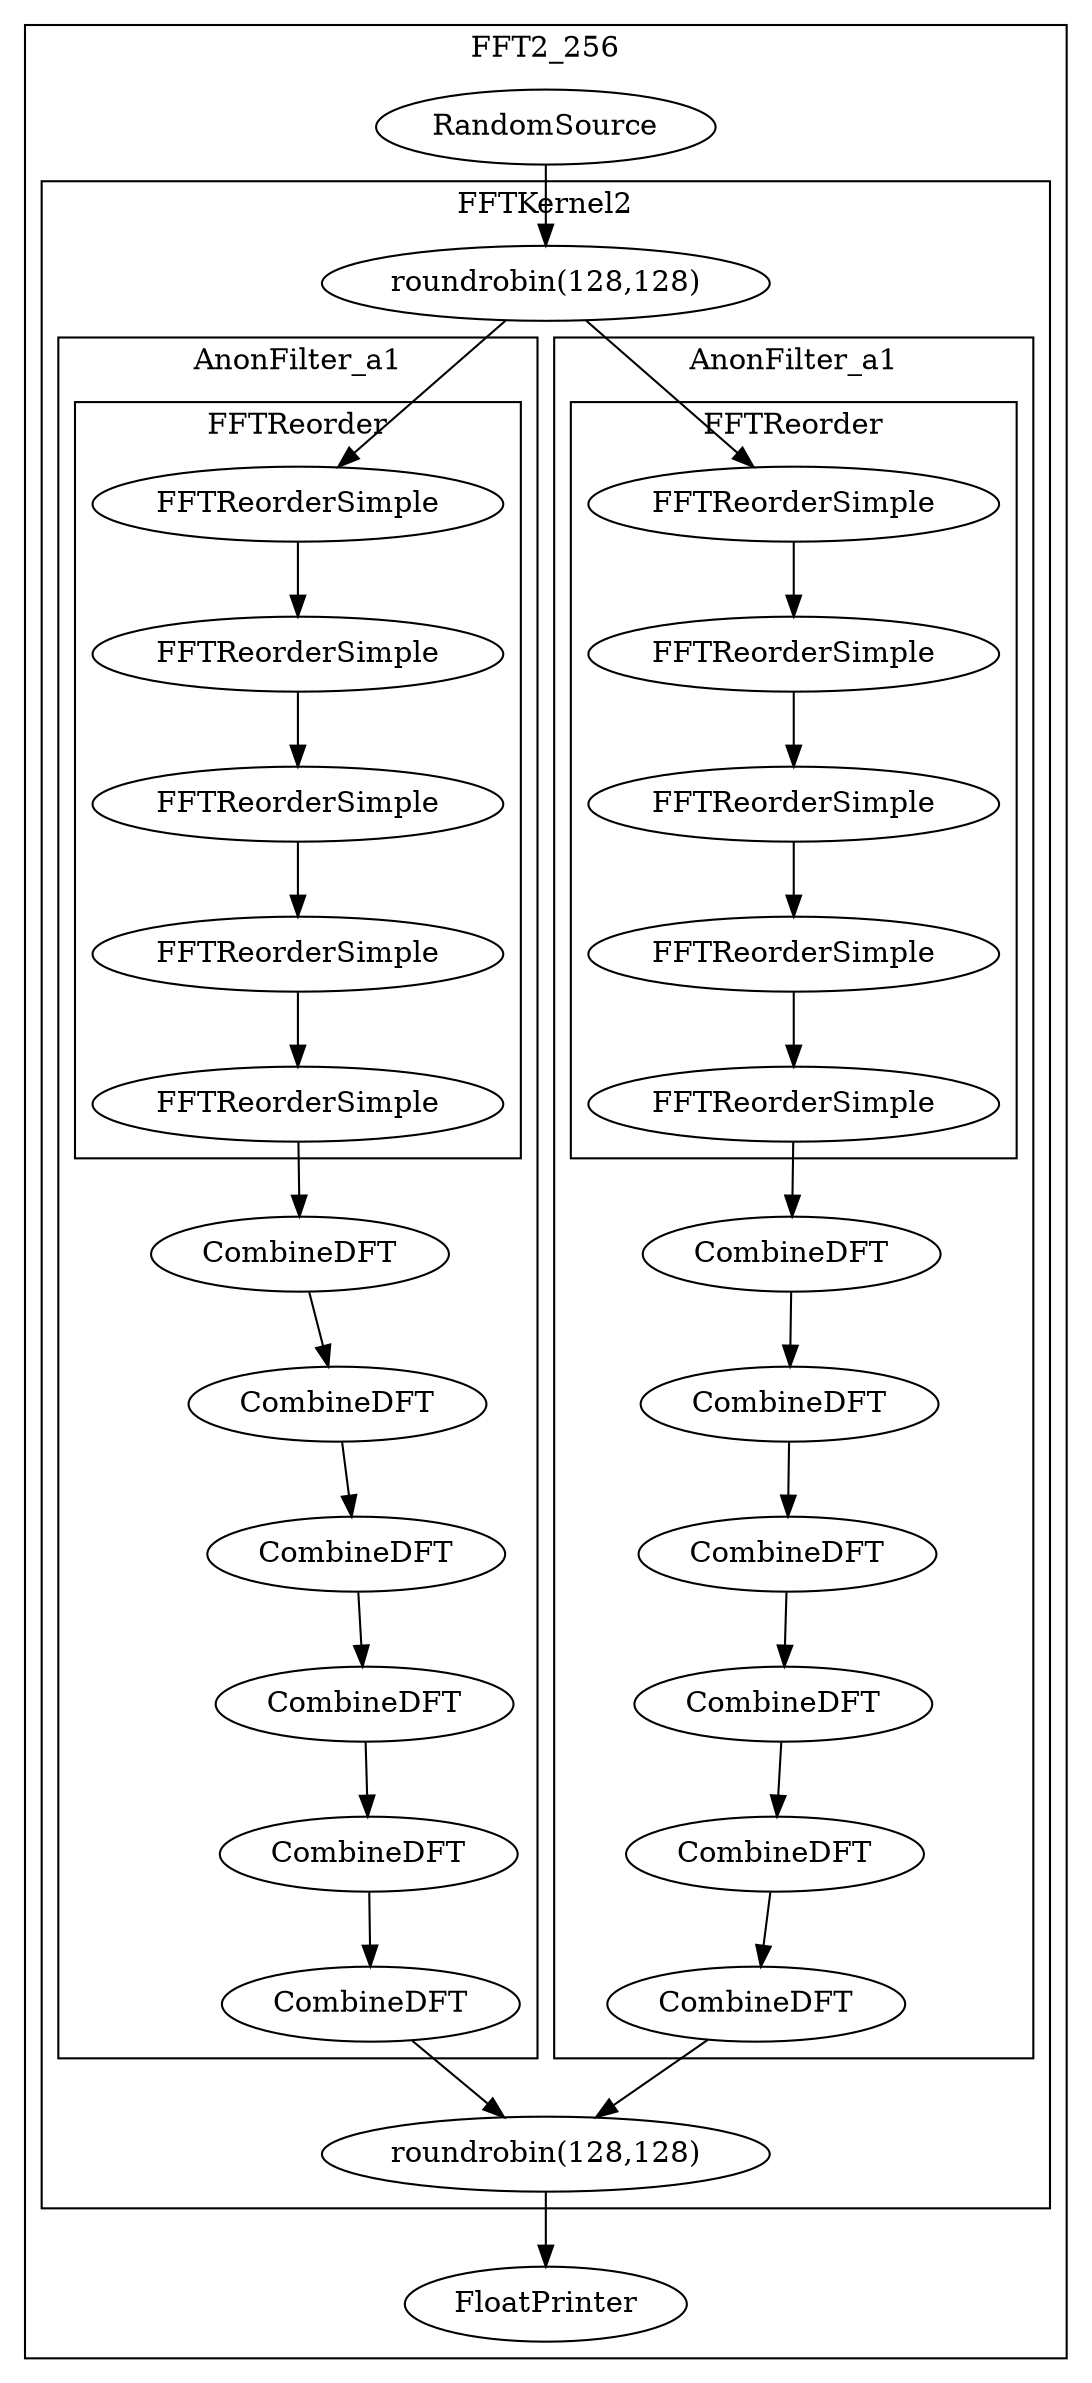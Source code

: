 digraph streamit {
subgraph cluster_node1 {
 label="FFT2_256";
node2 [ label="RandomSource" ]
subgraph cluster_node3 {
 label="FFTKernel2";
node4 [ label="roundrobin(128,128)" ]
node5 [ label="roundrobin(128,128)" ]
subgraph cluster_node6 {
 label="AnonFilter_a1";
subgraph cluster_node7 {
 label="FFTReorder";
node8 [ label="FFTReorderSimple" ]
node9 [ label="FFTReorderSimple" ]
node8 -> node9
node10 [ label="FFTReorderSimple" ]
node9 -> node10
node11 [ label="FFTReorderSimple" ]
node10 -> node11
node12 [ label="FFTReorderSimple" ]
node11 -> node12
}
node13 [ label="CombineDFT" ]
node12 -> node13
node14 [ label="CombineDFT" ]
node13 -> node14
node15 [ label="CombineDFT" ]
node14 -> node15
node16 [ label="CombineDFT" ]
node15 -> node16
node17 [ label="CombineDFT" ]
node16 -> node17
node18 [ label="CombineDFT" ]
node17 -> node18
}
node4 -> node8
node18 -> node5
subgraph cluster_node19 {
 label="AnonFilter_a1";
subgraph cluster_node20 {
 label="FFTReorder";
node21 [ label="FFTReorderSimple" ]
node22 [ label="FFTReorderSimple" ]
node21 -> node22
node23 [ label="FFTReorderSimple" ]
node22 -> node23
node24 [ label="FFTReorderSimple" ]
node23 -> node24
node25 [ label="FFTReorderSimple" ]
node24 -> node25
}
node26 [ label="CombineDFT" ]
node25 -> node26
node27 [ label="CombineDFT" ]
node26 -> node27
node28 [ label="CombineDFT" ]
node27 -> node28
node29 [ label="CombineDFT" ]
node28 -> node29
node30 [ label="CombineDFT" ]
node29 -> node30
node31 [ label="CombineDFT" ]
node30 -> node31
}
node4 -> node21
node31 -> node5
}
node2 -> node4
node32 [ label="FloatPrinter" ]
node5 -> node32
}
}
